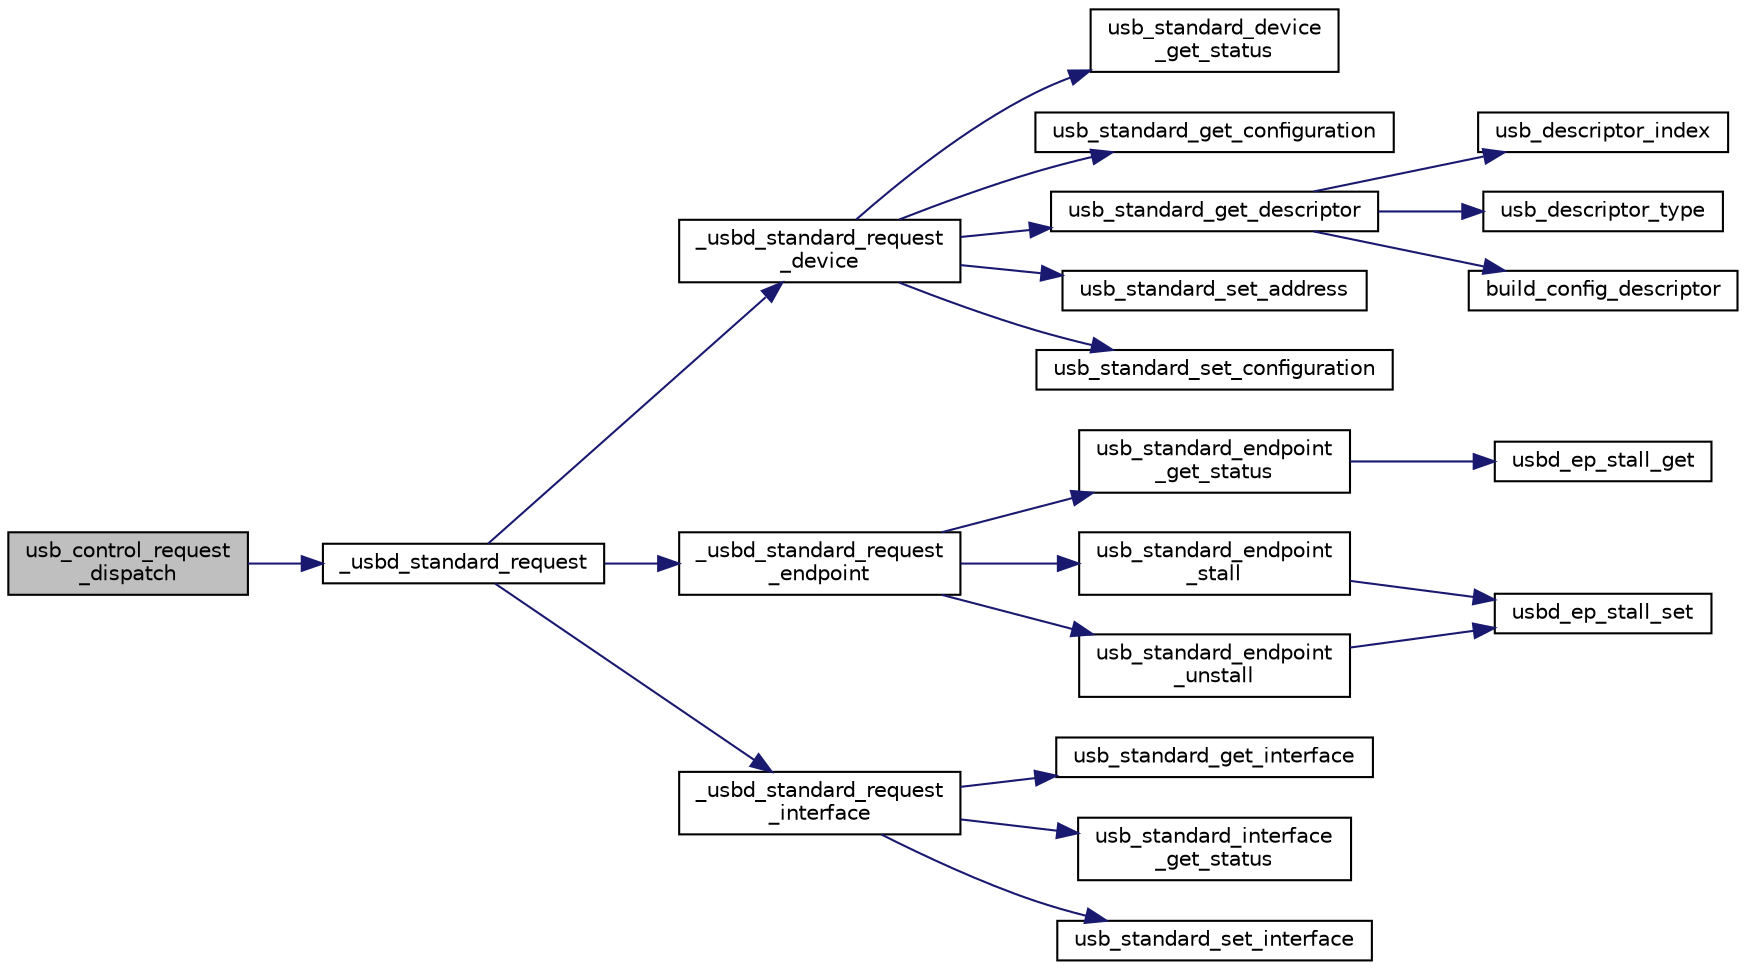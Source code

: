 digraph "usb_control_request_dispatch"
{
  edge [fontname="Helvetica",fontsize="10",labelfontname="Helvetica",labelfontsize="10"];
  node [fontname="Helvetica",fontsize="10",shape=record];
  rankdir="LR";
  Node1 [label="usb_control_request\l_dispatch",height=0.2,width=0.4,color="black", fillcolor="grey75", style="filled", fontcolor="black"];
  Node1 -> Node2 [color="midnightblue",fontsize="10",style="solid",fontname="Helvetica"];
  Node2 [label="_usbd_standard_request",height=0.2,width=0.4,color="black", fillcolor="white", style="filled",URL="$usb__private_8h.html#a3347ca42a15acf3ae31d02126ba7d695"];
  Node2 -> Node3 [color="midnightblue",fontsize="10",style="solid",fontname="Helvetica"];
  Node3 [label="_usbd_standard_request\l_device",height=0.2,width=0.4,color="black", fillcolor="white", style="filled",URL="$usb__standard_8c.html#abd588664d0803d5bf7d4d263f34f2575"];
  Node3 -> Node4 [color="midnightblue",fontsize="10",style="solid",fontname="Helvetica"];
  Node4 [label="usb_standard_device\l_get_status",height=0.2,width=0.4,color="black", fillcolor="white", style="filled",URL="$group__usb__standard__file.html#ga2c512d44bd72a83d9b438859ab3ee352"];
  Node3 -> Node5 [color="midnightblue",fontsize="10",style="solid",fontname="Helvetica"];
  Node5 [label="usb_standard_get_configuration",height=0.2,width=0.4,color="black", fillcolor="white", style="filled",URL="$group__usb__standard__file.html#ga430326cdf658101dd4b02d52ebb0cf3c"];
  Node3 -> Node6 [color="midnightblue",fontsize="10",style="solid",fontname="Helvetica"];
  Node6 [label="usb_standard_get_descriptor",height=0.2,width=0.4,color="black", fillcolor="white", style="filled",URL="$group__usb__standard__file.html#gad9327961f96b6203ac232d69d53afcf6"];
  Node6 -> Node7 [color="midnightblue",fontsize="10",style="solid",fontname="Helvetica"];
  Node7 [label="usb_descriptor_index",height=0.2,width=0.4,color="black", fillcolor="white", style="filled",URL="$group__usb__standard__file.html#gaf52328d55b34702e49cb14ec9005ca19"];
  Node6 -> Node8 [color="midnightblue",fontsize="10",style="solid",fontname="Helvetica"];
  Node8 [label="usb_descriptor_type",height=0.2,width=0.4,color="black", fillcolor="white", style="filled",URL="$group__usb__standard__file.html#ga2df65bb0dcba3643cde420b3fdc08ff0"];
  Node6 -> Node9 [color="midnightblue",fontsize="10",style="solid",fontname="Helvetica"];
  Node9 [label="build_config_descriptor",height=0.2,width=0.4,color="black", fillcolor="white", style="filled",URL="$group__usb__standard__file.html#gaf8a21c66ec88535a258872791c468098"];
  Node3 -> Node10 [color="midnightblue",fontsize="10",style="solid",fontname="Helvetica"];
  Node10 [label="usb_standard_set_address",height=0.2,width=0.4,color="black", fillcolor="white", style="filled",URL="$group__usb__standard__file.html#ga2e39a66a58cc636b01e3d90cb70c7625"];
  Node3 -> Node11 [color="midnightblue",fontsize="10",style="solid",fontname="Helvetica"];
  Node11 [label="usb_standard_set_configuration",height=0.2,width=0.4,color="black", fillcolor="white", style="filled",URL="$group__usb__standard__file.html#ga11f2ca9802883c0ff1dc312799e7250d"];
  Node2 -> Node12 [color="midnightblue",fontsize="10",style="solid",fontname="Helvetica"];
  Node12 [label="_usbd_standard_request\l_endpoint",height=0.2,width=0.4,color="black", fillcolor="white", style="filled",URL="$usb__standard_8c.html#aed9aa74939234f607611928534d3b1b9"];
  Node12 -> Node13 [color="midnightblue",fontsize="10",style="solid",fontname="Helvetica"];
  Node13 [label="usb_standard_endpoint\l_get_status",height=0.2,width=0.4,color="black", fillcolor="white", style="filled",URL="$group__usb__standard__file.html#ga4cfdd2484f7002da2cc98eea1e6a69e9"];
  Node13 -> Node14 [color="midnightblue",fontsize="10",style="solid",fontname="Helvetica"];
  Node14 [label="usbd_ep_stall_get",height=0.2,width=0.4,color="black", fillcolor="white", style="filled",URL="$group__usb__driver__defines.html#ga396b34ccbe5bf6718417ef3ee0c3b788"];
  Node12 -> Node15 [color="midnightblue",fontsize="10",style="solid",fontname="Helvetica"];
  Node15 [label="usb_standard_endpoint\l_stall",height=0.2,width=0.4,color="black", fillcolor="white", style="filled",URL="$group__usb__standard__file.html#gad24d6daf25ffd5539979b9ea1648ec6f"];
  Node15 -> Node16 [color="midnightblue",fontsize="10",style="solid",fontname="Helvetica"];
  Node16 [label="usbd_ep_stall_set",height=0.2,width=0.4,color="black", fillcolor="white", style="filled",URL="$group__usb__driver__defines.html#ga6d16be856512df298e40dfa31a216172"];
  Node12 -> Node17 [color="midnightblue",fontsize="10",style="solid",fontname="Helvetica"];
  Node17 [label="usb_standard_endpoint\l_unstall",height=0.2,width=0.4,color="black", fillcolor="white", style="filled",URL="$group__usb__standard__file.html#ga9714d02e4367d72d66f7d71abe10a70f"];
  Node17 -> Node16 [color="midnightblue",fontsize="10",style="solid",fontname="Helvetica"];
  Node2 -> Node18 [color="midnightblue",fontsize="10",style="solid",fontname="Helvetica"];
  Node18 [label="_usbd_standard_request\l_interface",height=0.2,width=0.4,color="black", fillcolor="white", style="filled",URL="$usb__standard_8c.html#aec01ef6ed66dcc2b50cc969b8be8f419"];
  Node18 -> Node19 [color="midnightblue",fontsize="10",style="solid",fontname="Helvetica"];
  Node19 [label="usb_standard_get_interface",height=0.2,width=0.4,color="black", fillcolor="white", style="filled",URL="$group__usb__standard__file.html#ga22c09fa8b89c6d0cb46e290cfecdf33f"];
  Node18 -> Node20 [color="midnightblue",fontsize="10",style="solid",fontname="Helvetica"];
  Node20 [label="usb_standard_interface\l_get_status",height=0.2,width=0.4,color="black", fillcolor="white", style="filled",URL="$group__usb__standard__file.html#ga3af045144aef2572263f2ec0a2fdbef9"];
  Node18 -> Node21 [color="midnightblue",fontsize="10",style="solid",fontname="Helvetica"];
  Node21 [label="usb_standard_set_interface",height=0.2,width=0.4,color="black", fillcolor="white", style="filled",URL="$group__usb__standard__file.html#ga137aae06450b52a0c22f7ffa6fba5ba0"];
}
